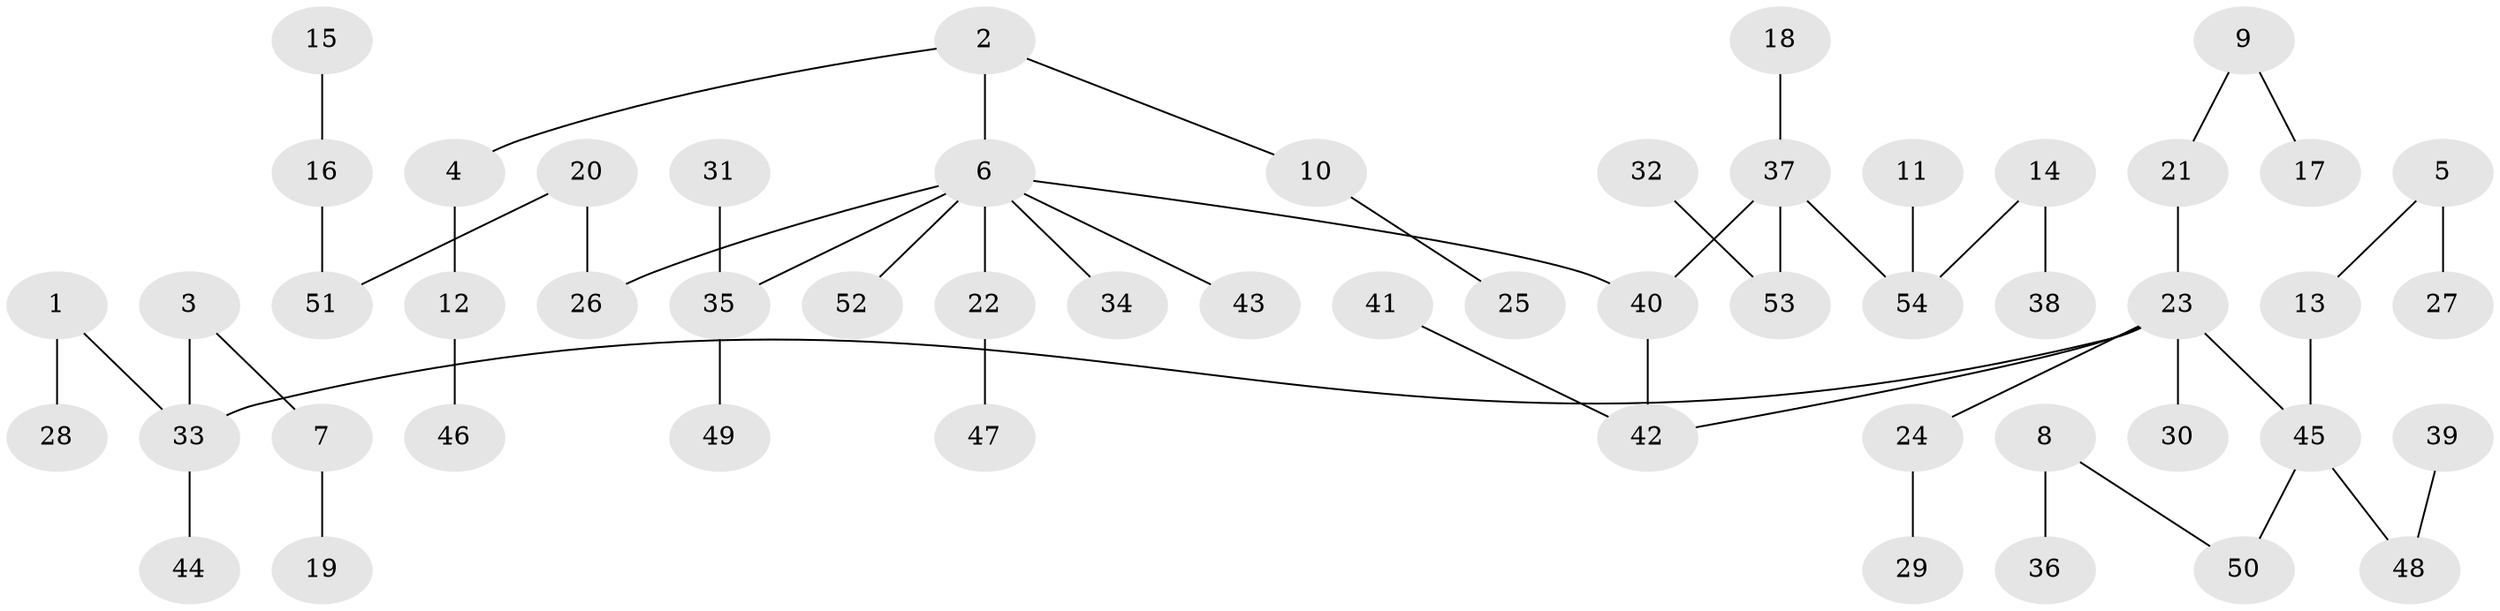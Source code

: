 // original degree distribution, {7: 0.009259259259259259, 5: 0.046296296296296294, 6: 0.009259259259259259, 4: 0.06481481481481481, 2: 0.2962962962962963, 1: 0.4722222222222222, 3: 0.10185185185185185}
// Generated by graph-tools (version 1.1) at 2025/02/03/09/25 03:02:25]
// undirected, 54 vertices, 53 edges
graph export_dot {
graph [start="1"]
  node [color=gray90,style=filled];
  1;
  2;
  3;
  4;
  5;
  6;
  7;
  8;
  9;
  10;
  11;
  12;
  13;
  14;
  15;
  16;
  17;
  18;
  19;
  20;
  21;
  22;
  23;
  24;
  25;
  26;
  27;
  28;
  29;
  30;
  31;
  32;
  33;
  34;
  35;
  36;
  37;
  38;
  39;
  40;
  41;
  42;
  43;
  44;
  45;
  46;
  47;
  48;
  49;
  50;
  51;
  52;
  53;
  54;
  1 -- 28 [weight=1.0];
  1 -- 33 [weight=1.0];
  2 -- 4 [weight=1.0];
  2 -- 6 [weight=1.0];
  2 -- 10 [weight=1.0];
  3 -- 7 [weight=1.0];
  3 -- 33 [weight=1.0];
  4 -- 12 [weight=1.0];
  5 -- 13 [weight=1.0];
  5 -- 27 [weight=1.0];
  6 -- 22 [weight=1.0];
  6 -- 26 [weight=1.0];
  6 -- 34 [weight=1.0];
  6 -- 35 [weight=1.0];
  6 -- 40 [weight=1.0];
  6 -- 43 [weight=1.0];
  6 -- 52 [weight=1.0];
  7 -- 19 [weight=1.0];
  8 -- 36 [weight=1.0];
  8 -- 50 [weight=1.0];
  9 -- 17 [weight=1.0];
  9 -- 21 [weight=1.0];
  10 -- 25 [weight=1.0];
  11 -- 54 [weight=1.0];
  12 -- 46 [weight=1.0];
  13 -- 45 [weight=1.0];
  14 -- 38 [weight=1.0];
  14 -- 54 [weight=1.0];
  15 -- 16 [weight=1.0];
  16 -- 51 [weight=1.0];
  18 -- 37 [weight=1.0];
  20 -- 26 [weight=1.0];
  20 -- 51 [weight=1.0];
  21 -- 23 [weight=1.0];
  22 -- 47 [weight=1.0];
  23 -- 24 [weight=1.0];
  23 -- 30 [weight=1.0];
  23 -- 33 [weight=1.0];
  23 -- 42 [weight=1.0];
  23 -- 45 [weight=1.0];
  24 -- 29 [weight=1.0];
  31 -- 35 [weight=1.0];
  32 -- 53 [weight=1.0];
  33 -- 44 [weight=1.0];
  35 -- 49 [weight=1.0];
  37 -- 40 [weight=1.0];
  37 -- 53 [weight=1.0];
  37 -- 54 [weight=1.0];
  39 -- 48 [weight=1.0];
  40 -- 42 [weight=1.0];
  41 -- 42 [weight=1.0];
  45 -- 48 [weight=1.0];
  45 -- 50 [weight=1.0];
}
